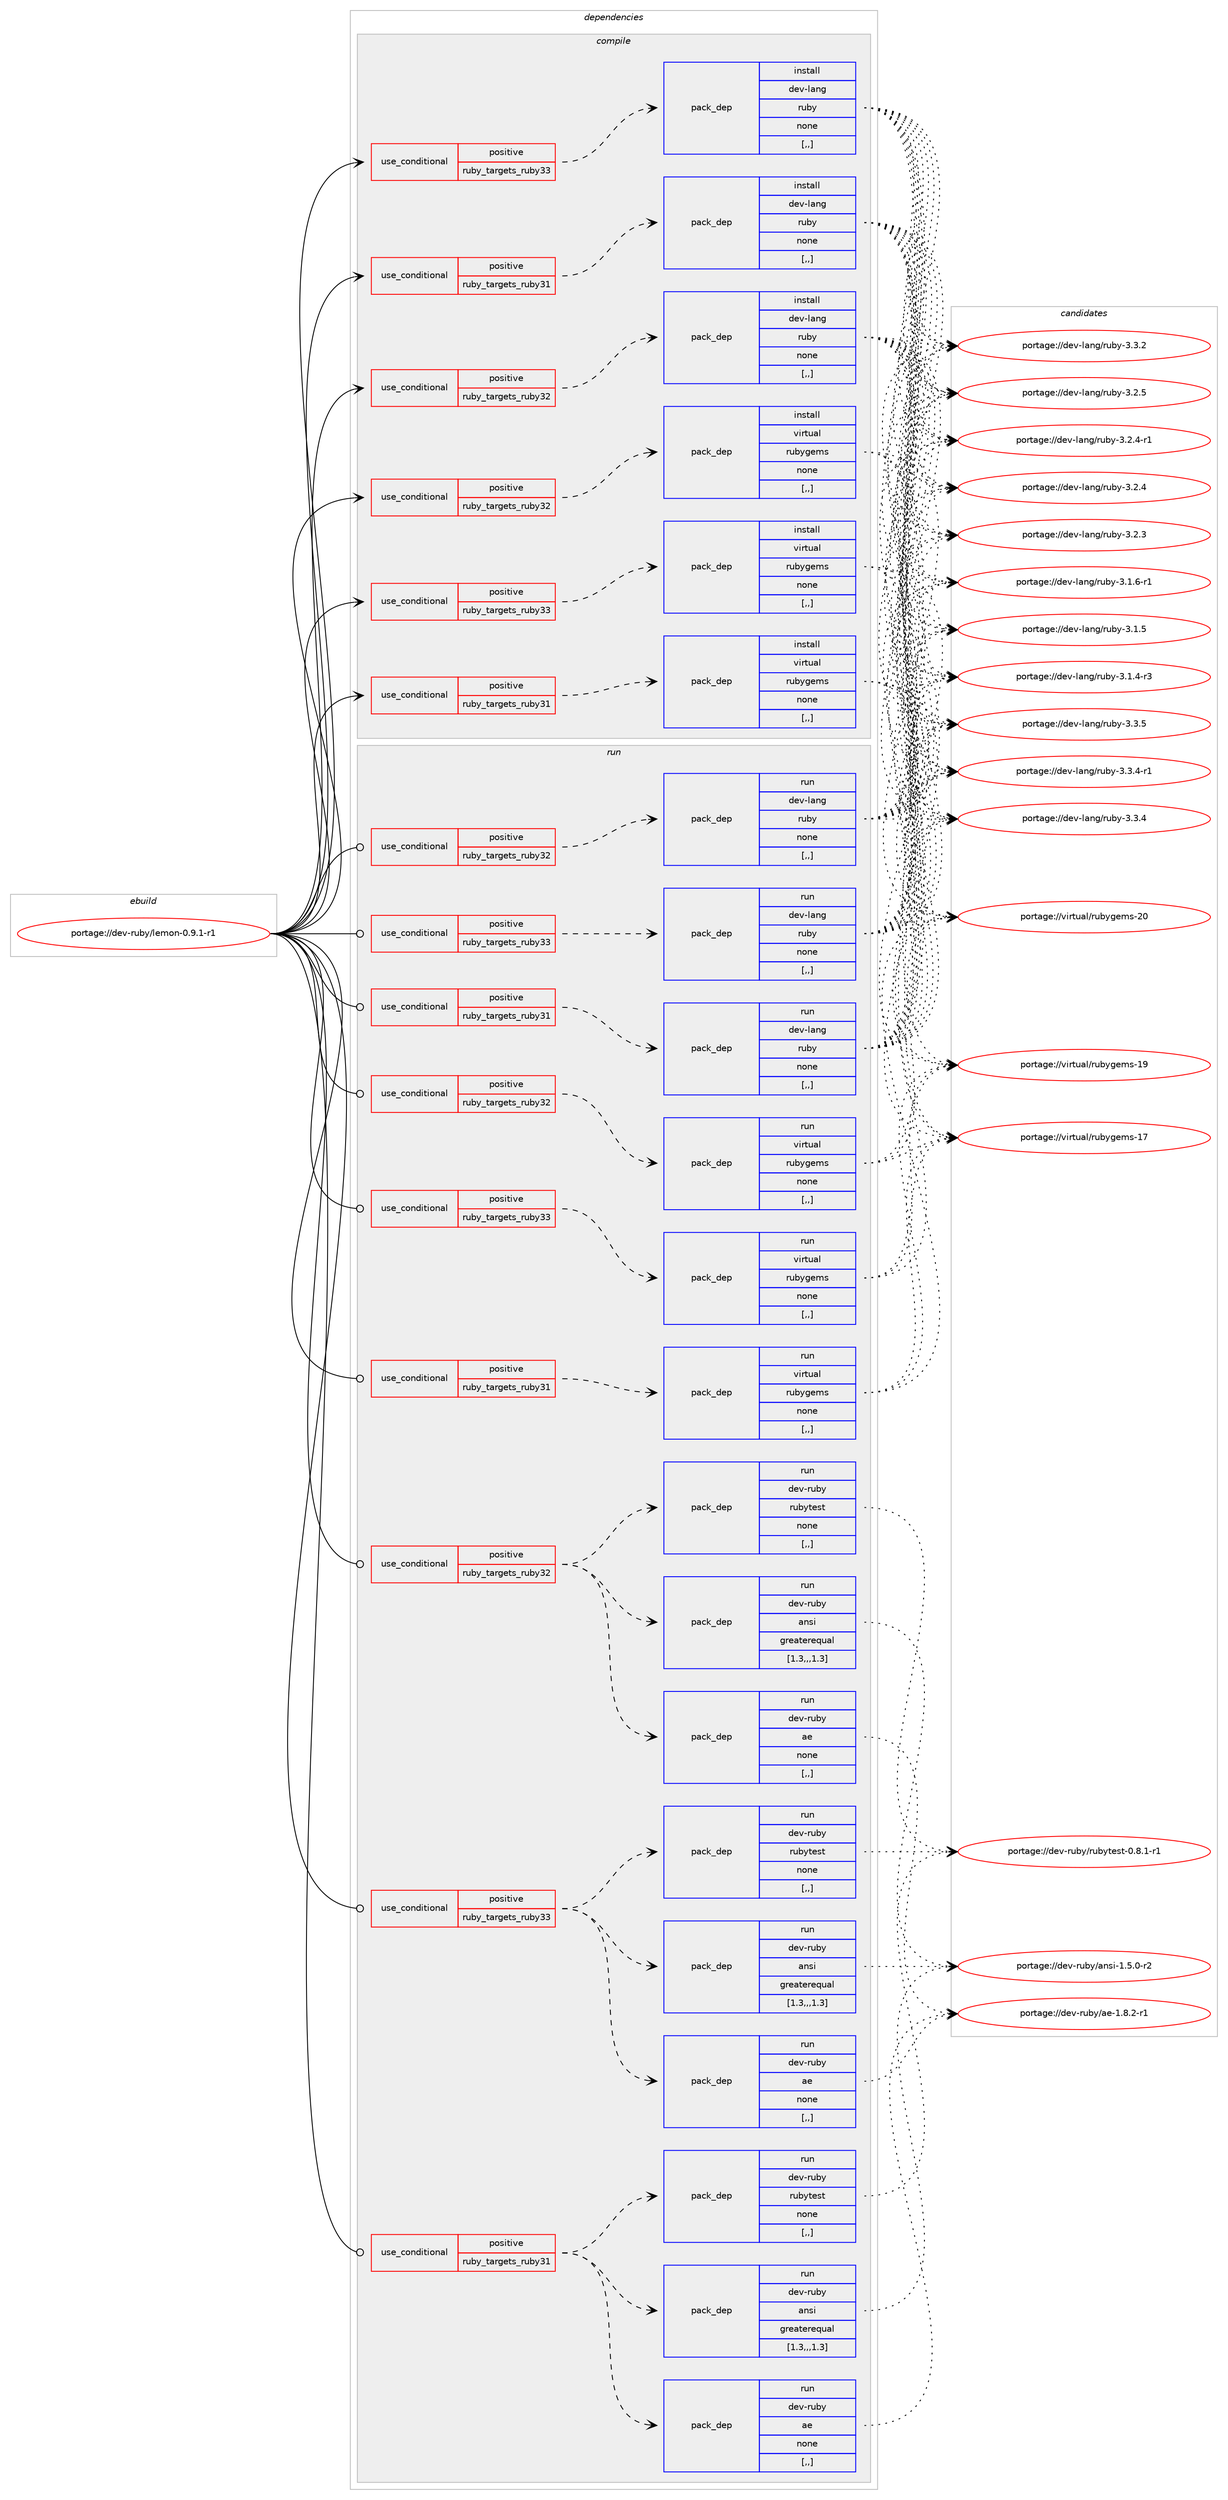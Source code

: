 digraph prolog {

# *************
# Graph options
# *************

newrank=true;
concentrate=true;
compound=true;
graph [rankdir=LR,fontname=Helvetica,fontsize=10,ranksep=1.5];#, ranksep=2.5, nodesep=0.2];
edge  [arrowhead=vee];
node  [fontname=Helvetica,fontsize=10];

# **********
# The ebuild
# **********

subgraph cluster_leftcol {
color=gray;
label=<<i>ebuild</i>>;
id [label="portage://dev-ruby/lemon-0.9.1-r1", color=red, width=4, href="../dev-ruby/lemon-0.9.1-r1.svg"];
}

# ****************
# The dependencies
# ****************

subgraph cluster_midcol {
color=gray;
label=<<i>dependencies</i>>;
subgraph cluster_compile {
fillcolor="#eeeeee";
style=filled;
label=<<i>compile</i>>;
subgraph cond180782 {
dependency684257 [label=<<TABLE BORDER="0" CELLBORDER="1" CELLSPACING="0" CELLPADDING="4"><TR><TD ROWSPAN="3" CELLPADDING="10">use_conditional</TD></TR><TR><TD>positive</TD></TR><TR><TD>ruby_targets_ruby31</TD></TR></TABLE>>, shape=none, color=red];
subgraph pack498546 {
dependency684258 [label=<<TABLE BORDER="0" CELLBORDER="1" CELLSPACING="0" CELLPADDING="4" WIDTH="220"><TR><TD ROWSPAN="6" CELLPADDING="30">pack_dep</TD></TR><TR><TD WIDTH="110">install</TD></TR><TR><TD>dev-lang</TD></TR><TR><TD>ruby</TD></TR><TR><TD>none</TD></TR><TR><TD>[,,]</TD></TR></TABLE>>, shape=none, color=blue];
}
dependency684257:e -> dependency684258:w [weight=20,style="dashed",arrowhead="vee"];
}
id:e -> dependency684257:w [weight=20,style="solid",arrowhead="vee"];
subgraph cond180783 {
dependency684259 [label=<<TABLE BORDER="0" CELLBORDER="1" CELLSPACING="0" CELLPADDING="4"><TR><TD ROWSPAN="3" CELLPADDING="10">use_conditional</TD></TR><TR><TD>positive</TD></TR><TR><TD>ruby_targets_ruby31</TD></TR></TABLE>>, shape=none, color=red];
subgraph pack498547 {
dependency684260 [label=<<TABLE BORDER="0" CELLBORDER="1" CELLSPACING="0" CELLPADDING="4" WIDTH="220"><TR><TD ROWSPAN="6" CELLPADDING="30">pack_dep</TD></TR><TR><TD WIDTH="110">install</TD></TR><TR><TD>virtual</TD></TR><TR><TD>rubygems</TD></TR><TR><TD>none</TD></TR><TR><TD>[,,]</TD></TR></TABLE>>, shape=none, color=blue];
}
dependency684259:e -> dependency684260:w [weight=20,style="dashed",arrowhead="vee"];
}
id:e -> dependency684259:w [weight=20,style="solid",arrowhead="vee"];
subgraph cond180784 {
dependency684261 [label=<<TABLE BORDER="0" CELLBORDER="1" CELLSPACING="0" CELLPADDING="4"><TR><TD ROWSPAN="3" CELLPADDING="10">use_conditional</TD></TR><TR><TD>positive</TD></TR><TR><TD>ruby_targets_ruby32</TD></TR></TABLE>>, shape=none, color=red];
subgraph pack498548 {
dependency684262 [label=<<TABLE BORDER="0" CELLBORDER="1" CELLSPACING="0" CELLPADDING="4" WIDTH="220"><TR><TD ROWSPAN="6" CELLPADDING="30">pack_dep</TD></TR><TR><TD WIDTH="110">install</TD></TR><TR><TD>dev-lang</TD></TR><TR><TD>ruby</TD></TR><TR><TD>none</TD></TR><TR><TD>[,,]</TD></TR></TABLE>>, shape=none, color=blue];
}
dependency684261:e -> dependency684262:w [weight=20,style="dashed",arrowhead="vee"];
}
id:e -> dependency684261:w [weight=20,style="solid",arrowhead="vee"];
subgraph cond180785 {
dependency684263 [label=<<TABLE BORDER="0" CELLBORDER="1" CELLSPACING="0" CELLPADDING="4"><TR><TD ROWSPAN="3" CELLPADDING="10">use_conditional</TD></TR><TR><TD>positive</TD></TR><TR><TD>ruby_targets_ruby32</TD></TR></TABLE>>, shape=none, color=red];
subgraph pack498549 {
dependency684264 [label=<<TABLE BORDER="0" CELLBORDER="1" CELLSPACING="0" CELLPADDING="4" WIDTH="220"><TR><TD ROWSPAN="6" CELLPADDING="30">pack_dep</TD></TR><TR><TD WIDTH="110">install</TD></TR><TR><TD>virtual</TD></TR><TR><TD>rubygems</TD></TR><TR><TD>none</TD></TR><TR><TD>[,,]</TD></TR></TABLE>>, shape=none, color=blue];
}
dependency684263:e -> dependency684264:w [weight=20,style="dashed",arrowhead="vee"];
}
id:e -> dependency684263:w [weight=20,style="solid",arrowhead="vee"];
subgraph cond180786 {
dependency684265 [label=<<TABLE BORDER="0" CELLBORDER="1" CELLSPACING="0" CELLPADDING="4"><TR><TD ROWSPAN="3" CELLPADDING="10">use_conditional</TD></TR><TR><TD>positive</TD></TR><TR><TD>ruby_targets_ruby33</TD></TR></TABLE>>, shape=none, color=red];
subgraph pack498550 {
dependency684266 [label=<<TABLE BORDER="0" CELLBORDER="1" CELLSPACING="0" CELLPADDING="4" WIDTH="220"><TR><TD ROWSPAN="6" CELLPADDING="30">pack_dep</TD></TR><TR><TD WIDTH="110">install</TD></TR><TR><TD>dev-lang</TD></TR><TR><TD>ruby</TD></TR><TR><TD>none</TD></TR><TR><TD>[,,]</TD></TR></TABLE>>, shape=none, color=blue];
}
dependency684265:e -> dependency684266:w [weight=20,style="dashed",arrowhead="vee"];
}
id:e -> dependency684265:w [weight=20,style="solid",arrowhead="vee"];
subgraph cond180787 {
dependency684267 [label=<<TABLE BORDER="0" CELLBORDER="1" CELLSPACING="0" CELLPADDING="4"><TR><TD ROWSPAN="3" CELLPADDING="10">use_conditional</TD></TR><TR><TD>positive</TD></TR><TR><TD>ruby_targets_ruby33</TD></TR></TABLE>>, shape=none, color=red];
subgraph pack498551 {
dependency684268 [label=<<TABLE BORDER="0" CELLBORDER="1" CELLSPACING="0" CELLPADDING="4" WIDTH="220"><TR><TD ROWSPAN="6" CELLPADDING="30">pack_dep</TD></TR><TR><TD WIDTH="110">install</TD></TR><TR><TD>virtual</TD></TR><TR><TD>rubygems</TD></TR><TR><TD>none</TD></TR><TR><TD>[,,]</TD></TR></TABLE>>, shape=none, color=blue];
}
dependency684267:e -> dependency684268:w [weight=20,style="dashed",arrowhead="vee"];
}
id:e -> dependency684267:w [weight=20,style="solid",arrowhead="vee"];
}
subgraph cluster_compileandrun {
fillcolor="#eeeeee";
style=filled;
label=<<i>compile and run</i>>;
}
subgraph cluster_run {
fillcolor="#eeeeee";
style=filled;
label=<<i>run</i>>;
subgraph cond180788 {
dependency684269 [label=<<TABLE BORDER="0" CELLBORDER="1" CELLSPACING="0" CELLPADDING="4"><TR><TD ROWSPAN="3" CELLPADDING="10">use_conditional</TD></TR><TR><TD>positive</TD></TR><TR><TD>ruby_targets_ruby31</TD></TR></TABLE>>, shape=none, color=red];
subgraph pack498552 {
dependency684270 [label=<<TABLE BORDER="0" CELLBORDER="1" CELLSPACING="0" CELLPADDING="4" WIDTH="220"><TR><TD ROWSPAN="6" CELLPADDING="30">pack_dep</TD></TR><TR><TD WIDTH="110">run</TD></TR><TR><TD>dev-lang</TD></TR><TR><TD>ruby</TD></TR><TR><TD>none</TD></TR><TR><TD>[,,]</TD></TR></TABLE>>, shape=none, color=blue];
}
dependency684269:e -> dependency684270:w [weight=20,style="dashed",arrowhead="vee"];
}
id:e -> dependency684269:w [weight=20,style="solid",arrowhead="odot"];
subgraph cond180789 {
dependency684271 [label=<<TABLE BORDER="0" CELLBORDER="1" CELLSPACING="0" CELLPADDING="4"><TR><TD ROWSPAN="3" CELLPADDING="10">use_conditional</TD></TR><TR><TD>positive</TD></TR><TR><TD>ruby_targets_ruby31</TD></TR></TABLE>>, shape=none, color=red];
subgraph pack498553 {
dependency684272 [label=<<TABLE BORDER="0" CELLBORDER="1" CELLSPACING="0" CELLPADDING="4" WIDTH="220"><TR><TD ROWSPAN="6" CELLPADDING="30">pack_dep</TD></TR><TR><TD WIDTH="110">run</TD></TR><TR><TD>dev-ruby</TD></TR><TR><TD>ae</TD></TR><TR><TD>none</TD></TR><TR><TD>[,,]</TD></TR></TABLE>>, shape=none, color=blue];
}
dependency684271:e -> dependency684272:w [weight=20,style="dashed",arrowhead="vee"];
subgraph pack498554 {
dependency684273 [label=<<TABLE BORDER="0" CELLBORDER="1" CELLSPACING="0" CELLPADDING="4" WIDTH="220"><TR><TD ROWSPAN="6" CELLPADDING="30">pack_dep</TD></TR><TR><TD WIDTH="110">run</TD></TR><TR><TD>dev-ruby</TD></TR><TR><TD>ansi</TD></TR><TR><TD>greaterequal</TD></TR><TR><TD>[1.3,,,1.3]</TD></TR></TABLE>>, shape=none, color=blue];
}
dependency684271:e -> dependency684273:w [weight=20,style="dashed",arrowhead="vee"];
subgraph pack498555 {
dependency684274 [label=<<TABLE BORDER="0" CELLBORDER="1" CELLSPACING="0" CELLPADDING="4" WIDTH="220"><TR><TD ROWSPAN="6" CELLPADDING="30">pack_dep</TD></TR><TR><TD WIDTH="110">run</TD></TR><TR><TD>dev-ruby</TD></TR><TR><TD>rubytest</TD></TR><TR><TD>none</TD></TR><TR><TD>[,,]</TD></TR></TABLE>>, shape=none, color=blue];
}
dependency684271:e -> dependency684274:w [weight=20,style="dashed",arrowhead="vee"];
}
id:e -> dependency684271:w [weight=20,style="solid",arrowhead="odot"];
subgraph cond180790 {
dependency684275 [label=<<TABLE BORDER="0" CELLBORDER="1" CELLSPACING="0" CELLPADDING="4"><TR><TD ROWSPAN="3" CELLPADDING="10">use_conditional</TD></TR><TR><TD>positive</TD></TR><TR><TD>ruby_targets_ruby31</TD></TR></TABLE>>, shape=none, color=red];
subgraph pack498556 {
dependency684276 [label=<<TABLE BORDER="0" CELLBORDER="1" CELLSPACING="0" CELLPADDING="4" WIDTH="220"><TR><TD ROWSPAN="6" CELLPADDING="30">pack_dep</TD></TR><TR><TD WIDTH="110">run</TD></TR><TR><TD>virtual</TD></TR><TR><TD>rubygems</TD></TR><TR><TD>none</TD></TR><TR><TD>[,,]</TD></TR></TABLE>>, shape=none, color=blue];
}
dependency684275:e -> dependency684276:w [weight=20,style="dashed",arrowhead="vee"];
}
id:e -> dependency684275:w [weight=20,style="solid",arrowhead="odot"];
subgraph cond180791 {
dependency684277 [label=<<TABLE BORDER="0" CELLBORDER="1" CELLSPACING="0" CELLPADDING="4"><TR><TD ROWSPAN="3" CELLPADDING="10">use_conditional</TD></TR><TR><TD>positive</TD></TR><TR><TD>ruby_targets_ruby32</TD></TR></TABLE>>, shape=none, color=red];
subgraph pack498557 {
dependency684278 [label=<<TABLE BORDER="0" CELLBORDER="1" CELLSPACING="0" CELLPADDING="4" WIDTH="220"><TR><TD ROWSPAN="6" CELLPADDING="30">pack_dep</TD></TR><TR><TD WIDTH="110">run</TD></TR><TR><TD>dev-lang</TD></TR><TR><TD>ruby</TD></TR><TR><TD>none</TD></TR><TR><TD>[,,]</TD></TR></TABLE>>, shape=none, color=blue];
}
dependency684277:e -> dependency684278:w [weight=20,style="dashed",arrowhead="vee"];
}
id:e -> dependency684277:w [weight=20,style="solid",arrowhead="odot"];
subgraph cond180792 {
dependency684279 [label=<<TABLE BORDER="0" CELLBORDER="1" CELLSPACING="0" CELLPADDING="4"><TR><TD ROWSPAN="3" CELLPADDING="10">use_conditional</TD></TR><TR><TD>positive</TD></TR><TR><TD>ruby_targets_ruby32</TD></TR></TABLE>>, shape=none, color=red];
subgraph pack498558 {
dependency684280 [label=<<TABLE BORDER="0" CELLBORDER="1" CELLSPACING="0" CELLPADDING="4" WIDTH="220"><TR><TD ROWSPAN="6" CELLPADDING="30">pack_dep</TD></TR><TR><TD WIDTH="110">run</TD></TR><TR><TD>dev-ruby</TD></TR><TR><TD>ae</TD></TR><TR><TD>none</TD></TR><TR><TD>[,,]</TD></TR></TABLE>>, shape=none, color=blue];
}
dependency684279:e -> dependency684280:w [weight=20,style="dashed",arrowhead="vee"];
subgraph pack498559 {
dependency684281 [label=<<TABLE BORDER="0" CELLBORDER="1" CELLSPACING="0" CELLPADDING="4" WIDTH="220"><TR><TD ROWSPAN="6" CELLPADDING="30">pack_dep</TD></TR><TR><TD WIDTH="110">run</TD></TR><TR><TD>dev-ruby</TD></TR><TR><TD>ansi</TD></TR><TR><TD>greaterequal</TD></TR><TR><TD>[1.3,,,1.3]</TD></TR></TABLE>>, shape=none, color=blue];
}
dependency684279:e -> dependency684281:w [weight=20,style="dashed",arrowhead="vee"];
subgraph pack498560 {
dependency684282 [label=<<TABLE BORDER="0" CELLBORDER="1" CELLSPACING="0" CELLPADDING="4" WIDTH="220"><TR><TD ROWSPAN="6" CELLPADDING="30">pack_dep</TD></TR><TR><TD WIDTH="110">run</TD></TR><TR><TD>dev-ruby</TD></TR><TR><TD>rubytest</TD></TR><TR><TD>none</TD></TR><TR><TD>[,,]</TD></TR></TABLE>>, shape=none, color=blue];
}
dependency684279:e -> dependency684282:w [weight=20,style="dashed",arrowhead="vee"];
}
id:e -> dependency684279:w [weight=20,style="solid",arrowhead="odot"];
subgraph cond180793 {
dependency684283 [label=<<TABLE BORDER="0" CELLBORDER="1" CELLSPACING="0" CELLPADDING="4"><TR><TD ROWSPAN="3" CELLPADDING="10">use_conditional</TD></TR><TR><TD>positive</TD></TR><TR><TD>ruby_targets_ruby32</TD></TR></TABLE>>, shape=none, color=red];
subgraph pack498561 {
dependency684284 [label=<<TABLE BORDER="0" CELLBORDER="1" CELLSPACING="0" CELLPADDING="4" WIDTH="220"><TR><TD ROWSPAN="6" CELLPADDING="30">pack_dep</TD></TR><TR><TD WIDTH="110">run</TD></TR><TR><TD>virtual</TD></TR><TR><TD>rubygems</TD></TR><TR><TD>none</TD></TR><TR><TD>[,,]</TD></TR></TABLE>>, shape=none, color=blue];
}
dependency684283:e -> dependency684284:w [weight=20,style="dashed",arrowhead="vee"];
}
id:e -> dependency684283:w [weight=20,style="solid",arrowhead="odot"];
subgraph cond180794 {
dependency684285 [label=<<TABLE BORDER="0" CELLBORDER="1" CELLSPACING="0" CELLPADDING="4"><TR><TD ROWSPAN="3" CELLPADDING="10">use_conditional</TD></TR><TR><TD>positive</TD></TR><TR><TD>ruby_targets_ruby33</TD></TR></TABLE>>, shape=none, color=red];
subgraph pack498562 {
dependency684286 [label=<<TABLE BORDER="0" CELLBORDER="1" CELLSPACING="0" CELLPADDING="4" WIDTH="220"><TR><TD ROWSPAN="6" CELLPADDING="30">pack_dep</TD></TR><TR><TD WIDTH="110">run</TD></TR><TR><TD>dev-lang</TD></TR><TR><TD>ruby</TD></TR><TR><TD>none</TD></TR><TR><TD>[,,]</TD></TR></TABLE>>, shape=none, color=blue];
}
dependency684285:e -> dependency684286:w [weight=20,style="dashed",arrowhead="vee"];
}
id:e -> dependency684285:w [weight=20,style="solid",arrowhead="odot"];
subgraph cond180795 {
dependency684287 [label=<<TABLE BORDER="0" CELLBORDER="1" CELLSPACING="0" CELLPADDING="4"><TR><TD ROWSPAN="3" CELLPADDING="10">use_conditional</TD></TR><TR><TD>positive</TD></TR><TR><TD>ruby_targets_ruby33</TD></TR></TABLE>>, shape=none, color=red];
subgraph pack498563 {
dependency684288 [label=<<TABLE BORDER="0" CELLBORDER="1" CELLSPACING="0" CELLPADDING="4" WIDTH="220"><TR><TD ROWSPAN="6" CELLPADDING="30">pack_dep</TD></TR><TR><TD WIDTH="110">run</TD></TR><TR><TD>dev-ruby</TD></TR><TR><TD>ae</TD></TR><TR><TD>none</TD></TR><TR><TD>[,,]</TD></TR></TABLE>>, shape=none, color=blue];
}
dependency684287:e -> dependency684288:w [weight=20,style="dashed",arrowhead="vee"];
subgraph pack498564 {
dependency684289 [label=<<TABLE BORDER="0" CELLBORDER="1" CELLSPACING="0" CELLPADDING="4" WIDTH="220"><TR><TD ROWSPAN="6" CELLPADDING="30">pack_dep</TD></TR><TR><TD WIDTH="110">run</TD></TR><TR><TD>dev-ruby</TD></TR><TR><TD>ansi</TD></TR><TR><TD>greaterequal</TD></TR><TR><TD>[1.3,,,1.3]</TD></TR></TABLE>>, shape=none, color=blue];
}
dependency684287:e -> dependency684289:w [weight=20,style="dashed",arrowhead="vee"];
subgraph pack498565 {
dependency684290 [label=<<TABLE BORDER="0" CELLBORDER="1" CELLSPACING="0" CELLPADDING="4" WIDTH="220"><TR><TD ROWSPAN="6" CELLPADDING="30">pack_dep</TD></TR><TR><TD WIDTH="110">run</TD></TR><TR><TD>dev-ruby</TD></TR><TR><TD>rubytest</TD></TR><TR><TD>none</TD></TR><TR><TD>[,,]</TD></TR></TABLE>>, shape=none, color=blue];
}
dependency684287:e -> dependency684290:w [weight=20,style="dashed",arrowhead="vee"];
}
id:e -> dependency684287:w [weight=20,style="solid",arrowhead="odot"];
subgraph cond180796 {
dependency684291 [label=<<TABLE BORDER="0" CELLBORDER="1" CELLSPACING="0" CELLPADDING="4"><TR><TD ROWSPAN="3" CELLPADDING="10">use_conditional</TD></TR><TR><TD>positive</TD></TR><TR><TD>ruby_targets_ruby33</TD></TR></TABLE>>, shape=none, color=red];
subgraph pack498566 {
dependency684292 [label=<<TABLE BORDER="0" CELLBORDER="1" CELLSPACING="0" CELLPADDING="4" WIDTH="220"><TR><TD ROWSPAN="6" CELLPADDING="30">pack_dep</TD></TR><TR><TD WIDTH="110">run</TD></TR><TR><TD>virtual</TD></TR><TR><TD>rubygems</TD></TR><TR><TD>none</TD></TR><TR><TD>[,,]</TD></TR></TABLE>>, shape=none, color=blue];
}
dependency684291:e -> dependency684292:w [weight=20,style="dashed",arrowhead="vee"];
}
id:e -> dependency684291:w [weight=20,style="solid",arrowhead="odot"];
}
}

# **************
# The candidates
# **************

subgraph cluster_choices {
rank=same;
color=gray;
label=<<i>candidates</i>>;

subgraph choice498546 {
color=black;
nodesep=1;
choice10010111845108971101034711411798121455146514653 [label="portage://dev-lang/ruby-3.3.5", color=red, width=4,href="../dev-lang/ruby-3.3.5.svg"];
choice100101118451089711010347114117981214551465146524511449 [label="portage://dev-lang/ruby-3.3.4-r1", color=red, width=4,href="../dev-lang/ruby-3.3.4-r1.svg"];
choice10010111845108971101034711411798121455146514652 [label="portage://dev-lang/ruby-3.3.4", color=red, width=4,href="../dev-lang/ruby-3.3.4.svg"];
choice10010111845108971101034711411798121455146514650 [label="portage://dev-lang/ruby-3.3.2", color=red, width=4,href="../dev-lang/ruby-3.3.2.svg"];
choice10010111845108971101034711411798121455146504653 [label="portage://dev-lang/ruby-3.2.5", color=red, width=4,href="../dev-lang/ruby-3.2.5.svg"];
choice100101118451089711010347114117981214551465046524511449 [label="portage://dev-lang/ruby-3.2.4-r1", color=red, width=4,href="../dev-lang/ruby-3.2.4-r1.svg"];
choice10010111845108971101034711411798121455146504652 [label="portage://dev-lang/ruby-3.2.4", color=red, width=4,href="../dev-lang/ruby-3.2.4.svg"];
choice10010111845108971101034711411798121455146504651 [label="portage://dev-lang/ruby-3.2.3", color=red, width=4,href="../dev-lang/ruby-3.2.3.svg"];
choice100101118451089711010347114117981214551464946544511449 [label="portage://dev-lang/ruby-3.1.6-r1", color=red, width=4,href="../dev-lang/ruby-3.1.6-r1.svg"];
choice10010111845108971101034711411798121455146494653 [label="portage://dev-lang/ruby-3.1.5", color=red, width=4,href="../dev-lang/ruby-3.1.5.svg"];
choice100101118451089711010347114117981214551464946524511451 [label="portage://dev-lang/ruby-3.1.4-r3", color=red, width=4,href="../dev-lang/ruby-3.1.4-r3.svg"];
dependency684258:e -> choice10010111845108971101034711411798121455146514653:w [style=dotted,weight="100"];
dependency684258:e -> choice100101118451089711010347114117981214551465146524511449:w [style=dotted,weight="100"];
dependency684258:e -> choice10010111845108971101034711411798121455146514652:w [style=dotted,weight="100"];
dependency684258:e -> choice10010111845108971101034711411798121455146514650:w [style=dotted,weight="100"];
dependency684258:e -> choice10010111845108971101034711411798121455146504653:w [style=dotted,weight="100"];
dependency684258:e -> choice100101118451089711010347114117981214551465046524511449:w [style=dotted,weight="100"];
dependency684258:e -> choice10010111845108971101034711411798121455146504652:w [style=dotted,weight="100"];
dependency684258:e -> choice10010111845108971101034711411798121455146504651:w [style=dotted,weight="100"];
dependency684258:e -> choice100101118451089711010347114117981214551464946544511449:w [style=dotted,weight="100"];
dependency684258:e -> choice10010111845108971101034711411798121455146494653:w [style=dotted,weight="100"];
dependency684258:e -> choice100101118451089711010347114117981214551464946524511451:w [style=dotted,weight="100"];
}
subgraph choice498547 {
color=black;
nodesep=1;
choice118105114116117971084711411798121103101109115455048 [label="portage://virtual/rubygems-20", color=red, width=4,href="../virtual/rubygems-20.svg"];
choice118105114116117971084711411798121103101109115454957 [label="portage://virtual/rubygems-19", color=red, width=4,href="../virtual/rubygems-19.svg"];
choice118105114116117971084711411798121103101109115454955 [label="portage://virtual/rubygems-17", color=red, width=4,href="../virtual/rubygems-17.svg"];
dependency684260:e -> choice118105114116117971084711411798121103101109115455048:w [style=dotted,weight="100"];
dependency684260:e -> choice118105114116117971084711411798121103101109115454957:w [style=dotted,weight="100"];
dependency684260:e -> choice118105114116117971084711411798121103101109115454955:w [style=dotted,weight="100"];
}
subgraph choice498548 {
color=black;
nodesep=1;
choice10010111845108971101034711411798121455146514653 [label="portage://dev-lang/ruby-3.3.5", color=red, width=4,href="../dev-lang/ruby-3.3.5.svg"];
choice100101118451089711010347114117981214551465146524511449 [label="portage://dev-lang/ruby-3.3.4-r1", color=red, width=4,href="../dev-lang/ruby-3.3.4-r1.svg"];
choice10010111845108971101034711411798121455146514652 [label="portage://dev-lang/ruby-3.3.4", color=red, width=4,href="../dev-lang/ruby-3.3.4.svg"];
choice10010111845108971101034711411798121455146514650 [label="portage://dev-lang/ruby-3.3.2", color=red, width=4,href="../dev-lang/ruby-3.3.2.svg"];
choice10010111845108971101034711411798121455146504653 [label="portage://dev-lang/ruby-3.2.5", color=red, width=4,href="../dev-lang/ruby-3.2.5.svg"];
choice100101118451089711010347114117981214551465046524511449 [label="portage://dev-lang/ruby-3.2.4-r1", color=red, width=4,href="../dev-lang/ruby-3.2.4-r1.svg"];
choice10010111845108971101034711411798121455146504652 [label="portage://dev-lang/ruby-3.2.4", color=red, width=4,href="../dev-lang/ruby-3.2.4.svg"];
choice10010111845108971101034711411798121455146504651 [label="portage://dev-lang/ruby-3.2.3", color=red, width=4,href="../dev-lang/ruby-3.2.3.svg"];
choice100101118451089711010347114117981214551464946544511449 [label="portage://dev-lang/ruby-3.1.6-r1", color=red, width=4,href="../dev-lang/ruby-3.1.6-r1.svg"];
choice10010111845108971101034711411798121455146494653 [label="portage://dev-lang/ruby-3.1.5", color=red, width=4,href="../dev-lang/ruby-3.1.5.svg"];
choice100101118451089711010347114117981214551464946524511451 [label="portage://dev-lang/ruby-3.1.4-r3", color=red, width=4,href="../dev-lang/ruby-3.1.4-r3.svg"];
dependency684262:e -> choice10010111845108971101034711411798121455146514653:w [style=dotted,weight="100"];
dependency684262:e -> choice100101118451089711010347114117981214551465146524511449:w [style=dotted,weight="100"];
dependency684262:e -> choice10010111845108971101034711411798121455146514652:w [style=dotted,weight="100"];
dependency684262:e -> choice10010111845108971101034711411798121455146514650:w [style=dotted,weight="100"];
dependency684262:e -> choice10010111845108971101034711411798121455146504653:w [style=dotted,weight="100"];
dependency684262:e -> choice100101118451089711010347114117981214551465046524511449:w [style=dotted,weight="100"];
dependency684262:e -> choice10010111845108971101034711411798121455146504652:w [style=dotted,weight="100"];
dependency684262:e -> choice10010111845108971101034711411798121455146504651:w [style=dotted,weight="100"];
dependency684262:e -> choice100101118451089711010347114117981214551464946544511449:w [style=dotted,weight="100"];
dependency684262:e -> choice10010111845108971101034711411798121455146494653:w [style=dotted,weight="100"];
dependency684262:e -> choice100101118451089711010347114117981214551464946524511451:w [style=dotted,weight="100"];
}
subgraph choice498549 {
color=black;
nodesep=1;
choice118105114116117971084711411798121103101109115455048 [label="portage://virtual/rubygems-20", color=red, width=4,href="../virtual/rubygems-20.svg"];
choice118105114116117971084711411798121103101109115454957 [label="portage://virtual/rubygems-19", color=red, width=4,href="../virtual/rubygems-19.svg"];
choice118105114116117971084711411798121103101109115454955 [label="portage://virtual/rubygems-17", color=red, width=4,href="../virtual/rubygems-17.svg"];
dependency684264:e -> choice118105114116117971084711411798121103101109115455048:w [style=dotted,weight="100"];
dependency684264:e -> choice118105114116117971084711411798121103101109115454957:w [style=dotted,weight="100"];
dependency684264:e -> choice118105114116117971084711411798121103101109115454955:w [style=dotted,weight="100"];
}
subgraph choice498550 {
color=black;
nodesep=1;
choice10010111845108971101034711411798121455146514653 [label="portage://dev-lang/ruby-3.3.5", color=red, width=4,href="../dev-lang/ruby-3.3.5.svg"];
choice100101118451089711010347114117981214551465146524511449 [label="portage://dev-lang/ruby-3.3.4-r1", color=red, width=4,href="../dev-lang/ruby-3.3.4-r1.svg"];
choice10010111845108971101034711411798121455146514652 [label="portage://dev-lang/ruby-3.3.4", color=red, width=4,href="../dev-lang/ruby-3.3.4.svg"];
choice10010111845108971101034711411798121455146514650 [label="portage://dev-lang/ruby-3.3.2", color=red, width=4,href="../dev-lang/ruby-3.3.2.svg"];
choice10010111845108971101034711411798121455146504653 [label="portage://dev-lang/ruby-3.2.5", color=red, width=4,href="../dev-lang/ruby-3.2.5.svg"];
choice100101118451089711010347114117981214551465046524511449 [label="portage://dev-lang/ruby-3.2.4-r1", color=red, width=4,href="../dev-lang/ruby-3.2.4-r1.svg"];
choice10010111845108971101034711411798121455146504652 [label="portage://dev-lang/ruby-3.2.4", color=red, width=4,href="../dev-lang/ruby-3.2.4.svg"];
choice10010111845108971101034711411798121455146504651 [label="portage://dev-lang/ruby-3.2.3", color=red, width=4,href="../dev-lang/ruby-3.2.3.svg"];
choice100101118451089711010347114117981214551464946544511449 [label="portage://dev-lang/ruby-3.1.6-r1", color=red, width=4,href="../dev-lang/ruby-3.1.6-r1.svg"];
choice10010111845108971101034711411798121455146494653 [label="portage://dev-lang/ruby-3.1.5", color=red, width=4,href="../dev-lang/ruby-3.1.5.svg"];
choice100101118451089711010347114117981214551464946524511451 [label="portage://dev-lang/ruby-3.1.4-r3", color=red, width=4,href="../dev-lang/ruby-3.1.4-r3.svg"];
dependency684266:e -> choice10010111845108971101034711411798121455146514653:w [style=dotted,weight="100"];
dependency684266:e -> choice100101118451089711010347114117981214551465146524511449:w [style=dotted,weight="100"];
dependency684266:e -> choice10010111845108971101034711411798121455146514652:w [style=dotted,weight="100"];
dependency684266:e -> choice10010111845108971101034711411798121455146514650:w [style=dotted,weight="100"];
dependency684266:e -> choice10010111845108971101034711411798121455146504653:w [style=dotted,weight="100"];
dependency684266:e -> choice100101118451089711010347114117981214551465046524511449:w [style=dotted,weight="100"];
dependency684266:e -> choice10010111845108971101034711411798121455146504652:w [style=dotted,weight="100"];
dependency684266:e -> choice10010111845108971101034711411798121455146504651:w [style=dotted,weight="100"];
dependency684266:e -> choice100101118451089711010347114117981214551464946544511449:w [style=dotted,weight="100"];
dependency684266:e -> choice10010111845108971101034711411798121455146494653:w [style=dotted,weight="100"];
dependency684266:e -> choice100101118451089711010347114117981214551464946524511451:w [style=dotted,weight="100"];
}
subgraph choice498551 {
color=black;
nodesep=1;
choice118105114116117971084711411798121103101109115455048 [label="portage://virtual/rubygems-20", color=red, width=4,href="../virtual/rubygems-20.svg"];
choice118105114116117971084711411798121103101109115454957 [label="portage://virtual/rubygems-19", color=red, width=4,href="../virtual/rubygems-19.svg"];
choice118105114116117971084711411798121103101109115454955 [label="portage://virtual/rubygems-17", color=red, width=4,href="../virtual/rubygems-17.svg"];
dependency684268:e -> choice118105114116117971084711411798121103101109115455048:w [style=dotted,weight="100"];
dependency684268:e -> choice118105114116117971084711411798121103101109115454957:w [style=dotted,weight="100"];
dependency684268:e -> choice118105114116117971084711411798121103101109115454955:w [style=dotted,weight="100"];
}
subgraph choice498552 {
color=black;
nodesep=1;
choice10010111845108971101034711411798121455146514653 [label="portage://dev-lang/ruby-3.3.5", color=red, width=4,href="../dev-lang/ruby-3.3.5.svg"];
choice100101118451089711010347114117981214551465146524511449 [label="portage://dev-lang/ruby-3.3.4-r1", color=red, width=4,href="../dev-lang/ruby-3.3.4-r1.svg"];
choice10010111845108971101034711411798121455146514652 [label="portage://dev-lang/ruby-3.3.4", color=red, width=4,href="../dev-lang/ruby-3.3.4.svg"];
choice10010111845108971101034711411798121455146514650 [label="portage://dev-lang/ruby-3.3.2", color=red, width=4,href="../dev-lang/ruby-3.3.2.svg"];
choice10010111845108971101034711411798121455146504653 [label="portage://dev-lang/ruby-3.2.5", color=red, width=4,href="../dev-lang/ruby-3.2.5.svg"];
choice100101118451089711010347114117981214551465046524511449 [label="portage://dev-lang/ruby-3.2.4-r1", color=red, width=4,href="../dev-lang/ruby-3.2.4-r1.svg"];
choice10010111845108971101034711411798121455146504652 [label="portage://dev-lang/ruby-3.2.4", color=red, width=4,href="../dev-lang/ruby-3.2.4.svg"];
choice10010111845108971101034711411798121455146504651 [label="portage://dev-lang/ruby-3.2.3", color=red, width=4,href="../dev-lang/ruby-3.2.3.svg"];
choice100101118451089711010347114117981214551464946544511449 [label="portage://dev-lang/ruby-3.1.6-r1", color=red, width=4,href="../dev-lang/ruby-3.1.6-r1.svg"];
choice10010111845108971101034711411798121455146494653 [label="portage://dev-lang/ruby-3.1.5", color=red, width=4,href="../dev-lang/ruby-3.1.5.svg"];
choice100101118451089711010347114117981214551464946524511451 [label="portage://dev-lang/ruby-3.1.4-r3", color=red, width=4,href="../dev-lang/ruby-3.1.4-r3.svg"];
dependency684270:e -> choice10010111845108971101034711411798121455146514653:w [style=dotted,weight="100"];
dependency684270:e -> choice100101118451089711010347114117981214551465146524511449:w [style=dotted,weight="100"];
dependency684270:e -> choice10010111845108971101034711411798121455146514652:w [style=dotted,weight="100"];
dependency684270:e -> choice10010111845108971101034711411798121455146514650:w [style=dotted,weight="100"];
dependency684270:e -> choice10010111845108971101034711411798121455146504653:w [style=dotted,weight="100"];
dependency684270:e -> choice100101118451089711010347114117981214551465046524511449:w [style=dotted,weight="100"];
dependency684270:e -> choice10010111845108971101034711411798121455146504652:w [style=dotted,weight="100"];
dependency684270:e -> choice10010111845108971101034711411798121455146504651:w [style=dotted,weight="100"];
dependency684270:e -> choice100101118451089711010347114117981214551464946544511449:w [style=dotted,weight="100"];
dependency684270:e -> choice10010111845108971101034711411798121455146494653:w [style=dotted,weight="100"];
dependency684270:e -> choice100101118451089711010347114117981214551464946524511451:w [style=dotted,weight="100"];
}
subgraph choice498553 {
color=black;
nodesep=1;
choice100101118451141179812147971014549465646504511449 [label="portage://dev-ruby/ae-1.8.2-r1", color=red, width=4,href="../dev-ruby/ae-1.8.2-r1.svg"];
dependency684272:e -> choice100101118451141179812147971014549465646504511449:w [style=dotted,weight="100"];
}
subgraph choice498554 {
color=black;
nodesep=1;
choice100101118451141179812147971101151054549465346484511450 [label="portage://dev-ruby/ansi-1.5.0-r2", color=red, width=4,href="../dev-ruby/ansi-1.5.0-r2.svg"];
dependency684273:e -> choice100101118451141179812147971101151054549465346484511450:w [style=dotted,weight="100"];
}
subgraph choice498555 {
color=black;
nodesep=1;
choice100101118451141179812147114117981211161011151164548465646494511449 [label="portage://dev-ruby/rubytest-0.8.1-r1", color=red, width=4,href="../dev-ruby/rubytest-0.8.1-r1.svg"];
dependency684274:e -> choice100101118451141179812147114117981211161011151164548465646494511449:w [style=dotted,weight="100"];
}
subgraph choice498556 {
color=black;
nodesep=1;
choice118105114116117971084711411798121103101109115455048 [label="portage://virtual/rubygems-20", color=red, width=4,href="../virtual/rubygems-20.svg"];
choice118105114116117971084711411798121103101109115454957 [label="portage://virtual/rubygems-19", color=red, width=4,href="../virtual/rubygems-19.svg"];
choice118105114116117971084711411798121103101109115454955 [label="portage://virtual/rubygems-17", color=red, width=4,href="../virtual/rubygems-17.svg"];
dependency684276:e -> choice118105114116117971084711411798121103101109115455048:w [style=dotted,weight="100"];
dependency684276:e -> choice118105114116117971084711411798121103101109115454957:w [style=dotted,weight="100"];
dependency684276:e -> choice118105114116117971084711411798121103101109115454955:w [style=dotted,weight="100"];
}
subgraph choice498557 {
color=black;
nodesep=1;
choice10010111845108971101034711411798121455146514653 [label="portage://dev-lang/ruby-3.3.5", color=red, width=4,href="../dev-lang/ruby-3.3.5.svg"];
choice100101118451089711010347114117981214551465146524511449 [label="portage://dev-lang/ruby-3.3.4-r1", color=red, width=4,href="../dev-lang/ruby-3.3.4-r1.svg"];
choice10010111845108971101034711411798121455146514652 [label="portage://dev-lang/ruby-3.3.4", color=red, width=4,href="../dev-lang/ruby-3.3.4.svg"];
choice10010111845108971101034711411798121455146514650 [label="portage://dev-lang/ruby-3.3.2", color=red, width=4,href="../dev-lang/ruby-3.3.2.svg"];
choice10010111845108971101034711411798121455146504653 [label="portage://dev-lang/ruby-3.2.5", color=red, width=4,href="../dev-lang/ruby-3.2.5.svg"];
choice100101118451089711010347114117981214551465046524511449 [label="portage://dev-lang/ruby-3.2.4-r1", color=red, width=4,href="../dev-lang/ruby-3.2.4-r1.svg"];
choice10010111845108971101034711411798121455146504652 [label="portage://dev-lang/ruby-3.2.4", color=red, width=4,href="../dev-lang/ruby-3.2.4.svg"];
choice10010111845108971101034711411798121455146504651 [label="portage://dev-lang/ruby-3.2.3", color=red, width=4,href="../dev-lang/ruby-3.2.3.svg"];
choice100101118451089711010347114117981214551464946544511449 [label="portage://dev-lang/ruby-3.1.6-r1", color=red, width=4,href="../dev-lang/ruby-3.1.6-r1.svg"];
choice10010111845108971101034711411798121455146494653 [label="portage://dev-lang/ruby-3.1.5", color=red, width=4,href="../dev-lang/ruby-3.1.5.svg"];
choice100101118451089711010347114117981214551464946524511451 [label="portage://dev-lang/ruby-3.1.4-r3", color=red, width=4,href="../dev-lang/ruby-3.1.4-r3.svg"];
dependency684278:e -> choice10010111845108971101034711411798121455146514653:w [style=dotted,weight="100"];
dependency684278:e -> choice100101118451089711010347114117981214551465146524511449:w [style=dotted,weight="100"];
dependency684278:e -> choice10010111845108971101034711411798121455146514652:w [style=dotted,weight="100"];
dependency684278:e -> choice10010111845108971101034711411798121455146514650:w [style=dotted,weight="100"];
dependency684278:e -> choice10010111845108971101034711411798121455146504653:w [style=dotted,weight="100"];
dependency684278:e -> choice100101118451089711010347114117981214551465046524511449:w [style=dotted,weight="100"];
dependency684278:e -> choice10010111845108971101034711411798121455146504652:w [style=dotted,weight="100"];
dependency684278:e -> choice10010111845108971101034711411798121455146504651:w [style=dotted,weight="100"];
dependency684278:e -> choice100101118451089711010347114117981214551464946544511449:w [style=dotted,weight="100"];
dependency684278:e -> choice10010111845108971101034711411798121455146494653:w [style=dotted,weight="100"];
dependency684278:e -> choice100101118451089711010347114117981214551464946524511451:w [style=dotted,weight="100"];
}
subgraph choice498558 {
color=black;
nodesep=1;
choice100101118451141179812147971014549465646504511449 [label="portage://dev-ruby/ae-1.8.2-r1", color=red, width=4,href="../dev-ruby/ae-1.8.2-r1.svg"];
dependency684280:e -> choice100101118451141179812147971014549465646504511449:w [style=dotted,weight="100"];
}
subgraph choice498559 {
color=black;
nodesep=1;
choice100101118451141179812147971101151054549465346484511450 [label="portage://dev-ruby/ansi-1.5.0-r2", color=red, width=4,href="../dev-ruby/ansi-1.5.0-r2.svg"];
dependency684281:e -> choice100101118451141179812147971101151054549465346484511450:w [style=dotted,weight="100"];
}
subgraph choice498560 {
color=black;
nodesep=1;
choice100101118451141179812147114117981211161011151164548465646494511449 [label="portage://dev-ruby/rubytest-0.8.1-r1", color=red, width=4,href="../dev-ruby/rubytest-0.8.1-r1.svg"];
dependency684282:e -> choice100101118451141179812147114117981211161011151164548465646494511449:w [style=dotted,weight="100"];
}
subgraph choice498561 {
color=black;
nodesep=1;
choice118105114116117971084711411798121103101109115455048 [label="portage://virtual/rubygems-20", color=red, width=4,href="../virtual/rubygems-20.svg"];
choice118105114116117971084711411798121103101109115454957 [label="portage://virtual/rubygems-19", color=red, width=4,href="../virtual/rubygems-19.svg"];
choice118105114116117971084711411798121103101109115454955 [label="portage://virtual/rubygems-17", color=red, width=4,href="../virtual/rubygems-17.svg"];
dependency684284:e -> choice118105114116117971084711411798121103101109115455048:w [style=dotted,weight="100"];
dependency684284:e -> choice118105114116117971084711411798121103101109115454957:w [style=dotted,weight="100"];
dependency684284:e -> choice118105114116117971084711411798121103101109115454955:w [style=dotted,weight="100"];
}
subgraph choice498562 {
color=black;
nodesep=1;
choice10010111845108971101034711411798121455146514653 [label="portage://dev-lang/ruby-3.3.5", color=red, width=4,href="../dev-lang/ruby-3.3.5.svg"];
choice100101118451089711010347114117981214551465146524511449 [label="portage://dev-lang/ruby-3.3.4-r1", color=red, width=4,href="../dev-lang/ruby-3.3.4-r1.svg"];
choice10010111845108971101034711411798121455146514652 [label="portage://dev-lang/ruby-3.3.4", color=red, width=4,href="../dev-lang/ruby-3.3.4.svg"];
choice10010111845108971101034711411798121455146514650 [label="portage://dev-lang/ruby-3.3.2", color=red, width=4,href="../dev-lang/ruby-3.3.2.svg"];
choice10010111845108971101034711411798121455146504653 [label="portage://dev-lang/ruby-3.2.5", color=red, width=4,href="../dev-lang/ruby-3.2.5.svg"];
choice100101118451089711010347114117981214551465046524511449 [label="portage://dev-lang/ruby-3.2.4-r1", color=red, width=4,href="../dev-lang/ruby-3.2.4-r1.svg"];
choice10010111845108971101034711411798121455146504652 [label="portage://dev-lang/ruby-3.2.4", color=red, width=4,href="../dev-lang/ruby-3.2.4.svg"];
choice10010111845108971101034711411798121455146504651 [label="portage://dev-lang/ruby-3.2.3", color=red, width=4,href="../dev-lang/ruby-3.2.3.svg"];
choice100101118451089711010347114117981214551464946544511449 [label="portage://dev-lang/ruby-3.1.6-r1", color=red, width=4,href="../dev-lang/ruby-3.1.6-r1.svg"];
choice10010111845108971101034711411798121455146494653 [label="portage://dev-lang/ruby-3.1.5", color=red, width=4,href="../dev-lang/ruby-3.1.5.svg"];
choice100101118451089711010347114117981214551464946524511451 [label="portage://dev-lang/ruby-3.1.4-r3", color=red, width=4,href="../dev-lang/ruby-3.1.4-r3.svg"];
dependency684286:e -> choice10010111845108971101034711411798121455146514653:w [style=dotted,weight="100"];
dependency684286:e -> choice100101118451089711010347114117981214551465146524511449:w [style=dotted,weight="100"];
dependency684286:e -> choice10010111845108971101034711411798121455146514652:w [style=dotted,weight="100"];
dependency684286:e -> choice10010111845108971101034711411798121455146514650:w [style=dotted,weight="100"];
dependency684286:e -> choice10010111845108971101034711411798121455146504653:w [style=dotted,weight="100"];
dependency684286:e -> choice100101118451089711010347114117981214551465046524511449:w [style=dotted,weight="100"];
dependency684286:e -> choice10010111845108971101034711411798121455146504652:w [style=dotted,weight="100"];
dependency684286:e -> choice10010111845108971101034711411798121455146504651:w [style=dotted,weight="100"];
dependency684286:e -> choice100101118451089711010347114117981214551464946544511449:w [style=dotted,weight="100"];
dependency684286:e -> choice10010111845108971101034711411798121455146494653:w [style=dotted,weight="100"];
dependency684286:e -> choice100101118451089711010347114117981214551464946524511451:w [style=dotted,weight="100"];
}
subgraph choice498563 {
color=black;
nodesep=1;
choice100101118451141179812147971014549465646504511449 [label="portage://dev-ruby/ae-1.8.2-r1", color=red, width=4,href="../dev-ruby/ae-1.8.2-r1.svg"];
dependency684288:e -> choice100101118451141179812147971014549465646504511449:w [style=dotted,weight="100"];
}
subgraph choice498564 {
color=black;
nodesep=1;
choice100101118451141179812147971101151054549465346484511450 [label="portage://dev-ruby/ansi-1.5.0-r2", color=red, width=4,href="../dev-ruby/ansi-1.5.0-r2.svg"];
dependency684289:e -> choice100101118451141179812147971101151054549465346484511450:w [style=dotted,weight="100"];
}
subgraph choice498565 {
color=black;
nodesep=1;
choice100101118451141179812147114117981211161011151164548465646494511449 [label="portage://dev-ruby/rubytest-0.8.1-r1", color=red, width=4,href="../dev-ruby/rubytest-0.8.1-r1.svg"];
dependency684290:e -> choice100101118451141179812147114117981211161011151164548465646494511449:w [style=dotted,weight="100"];
}
subgraph choice498566 {
color=black;
nodesep=1;
choice118105114116117971084711411798121103101109115455048 [label="portage://virtual/rubygems-20", color=red, width=4,href="../virtual/rubygems-20.svg"];
choice118105114116117971084711411798121103101109115454957 [label="portage://virtual/rubygems-19", color=red, width=4,href="../virtual/rubygems-19.svg"];
choice118105114116117971084711411798121103101109115454955 [label="portage://virtual/rubygems-17", color=red, width=4,href="../virtual/rubygems-17.svg"];
dependency684292:e -> choice118105114116117971084711411798121103101109115455048:w [style=dotted,weight="100"];
dependency684292:e -> choice118105114116117971084711411798121103101109115454957:w [style=dotted,weight="100"];
dependency684292:e -> choice118105114116117971084711411798121103101109115454955:w [style=dotted,weight="100"];
}
}

}
